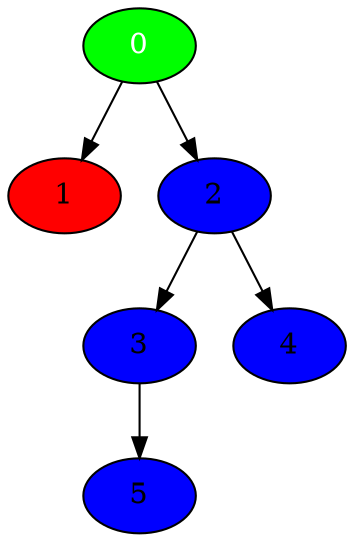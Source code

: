 digraph G {
  rankdir=TB;
  0 [style=filled, fillcolor=black, fontcolor=white];
  0 -> 1 [color=black];
  0 -> 2 [color=black];
  2 -> 3 [color=black];
  2 -> 4 [color=black];
  3 -> 5 [color=black];
  0 [style=filled, fillcolor=green]
  1 [style=filled, fillcolor=red]
  2 [style=filled, fillcolor=blue]
  3 [style=filled, fillcolor=blue]
  4 [style=filled, fillcolor=blue]
  5 [style=filled, fillcolor=blue]
}
